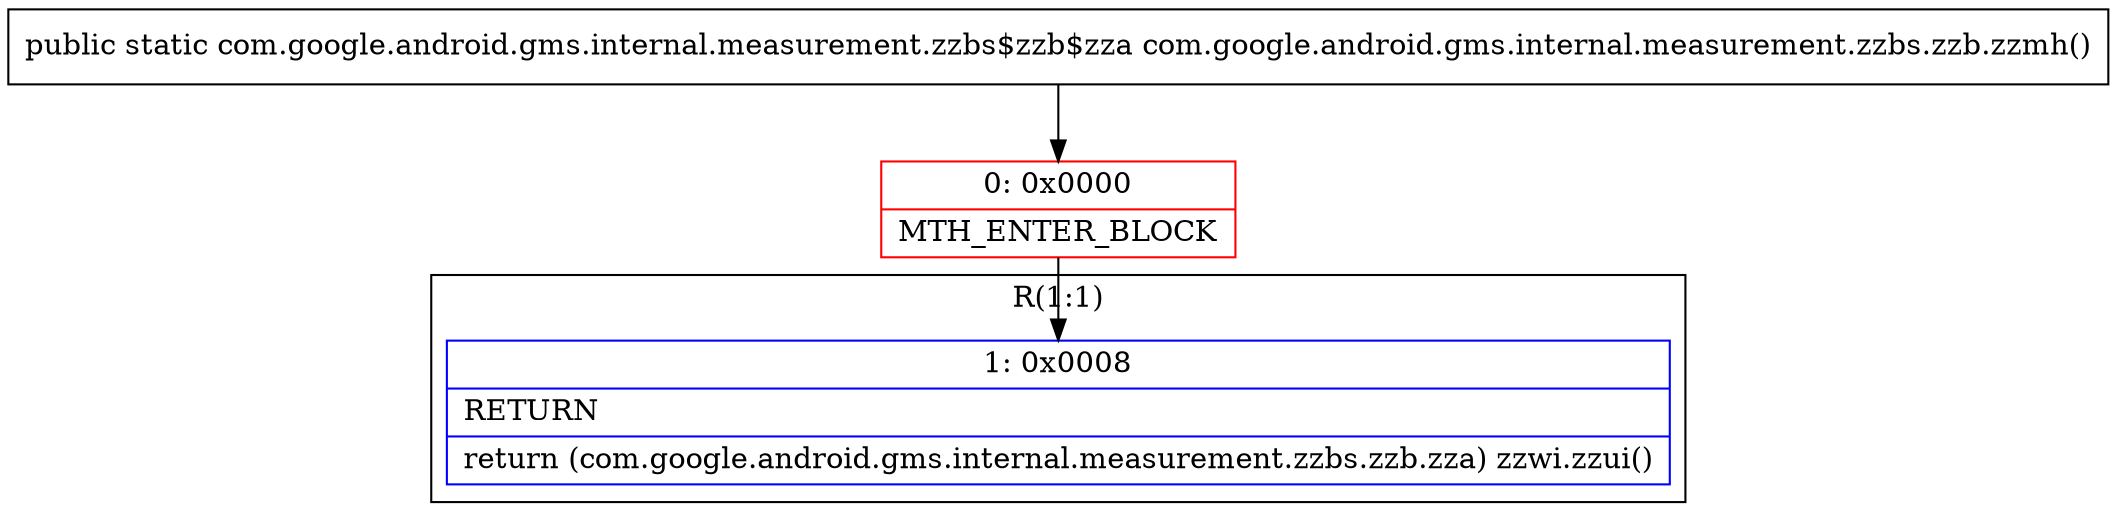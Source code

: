 digraph "CFG forcom.google.android.gms.internal.measurement.zzbs.zzb.zzmh()Lcom\/google\/android\/gms\/internal\/measurement\/zzbs$zzb$zza;" {
subgraph cluster_Region_491577252 {
label = "R(1:1)";
node [shape=record,color=blue];
Node_1 [shape=record,label="{1\:\ 0x0008|RETURN\l|return (com.google.android.gms.internal.measurement.zzbs.zzb.zza) zzwi.zzui()\l}"];
}
Node_0 [shape=record,color=red,label="{0\:\ 0x0000|MTH_ENTER_BLOCK\l}"];
MethodNode[shape=record,label="{public static com.google.android.gms.internal.measurement.zzbs$zzb$zza com.google.android.gms.internal.measurement.zzbs.zzb.zzmh() }"];
MethodNode -> Node_0;
Node_0 -> Node_1;
}

